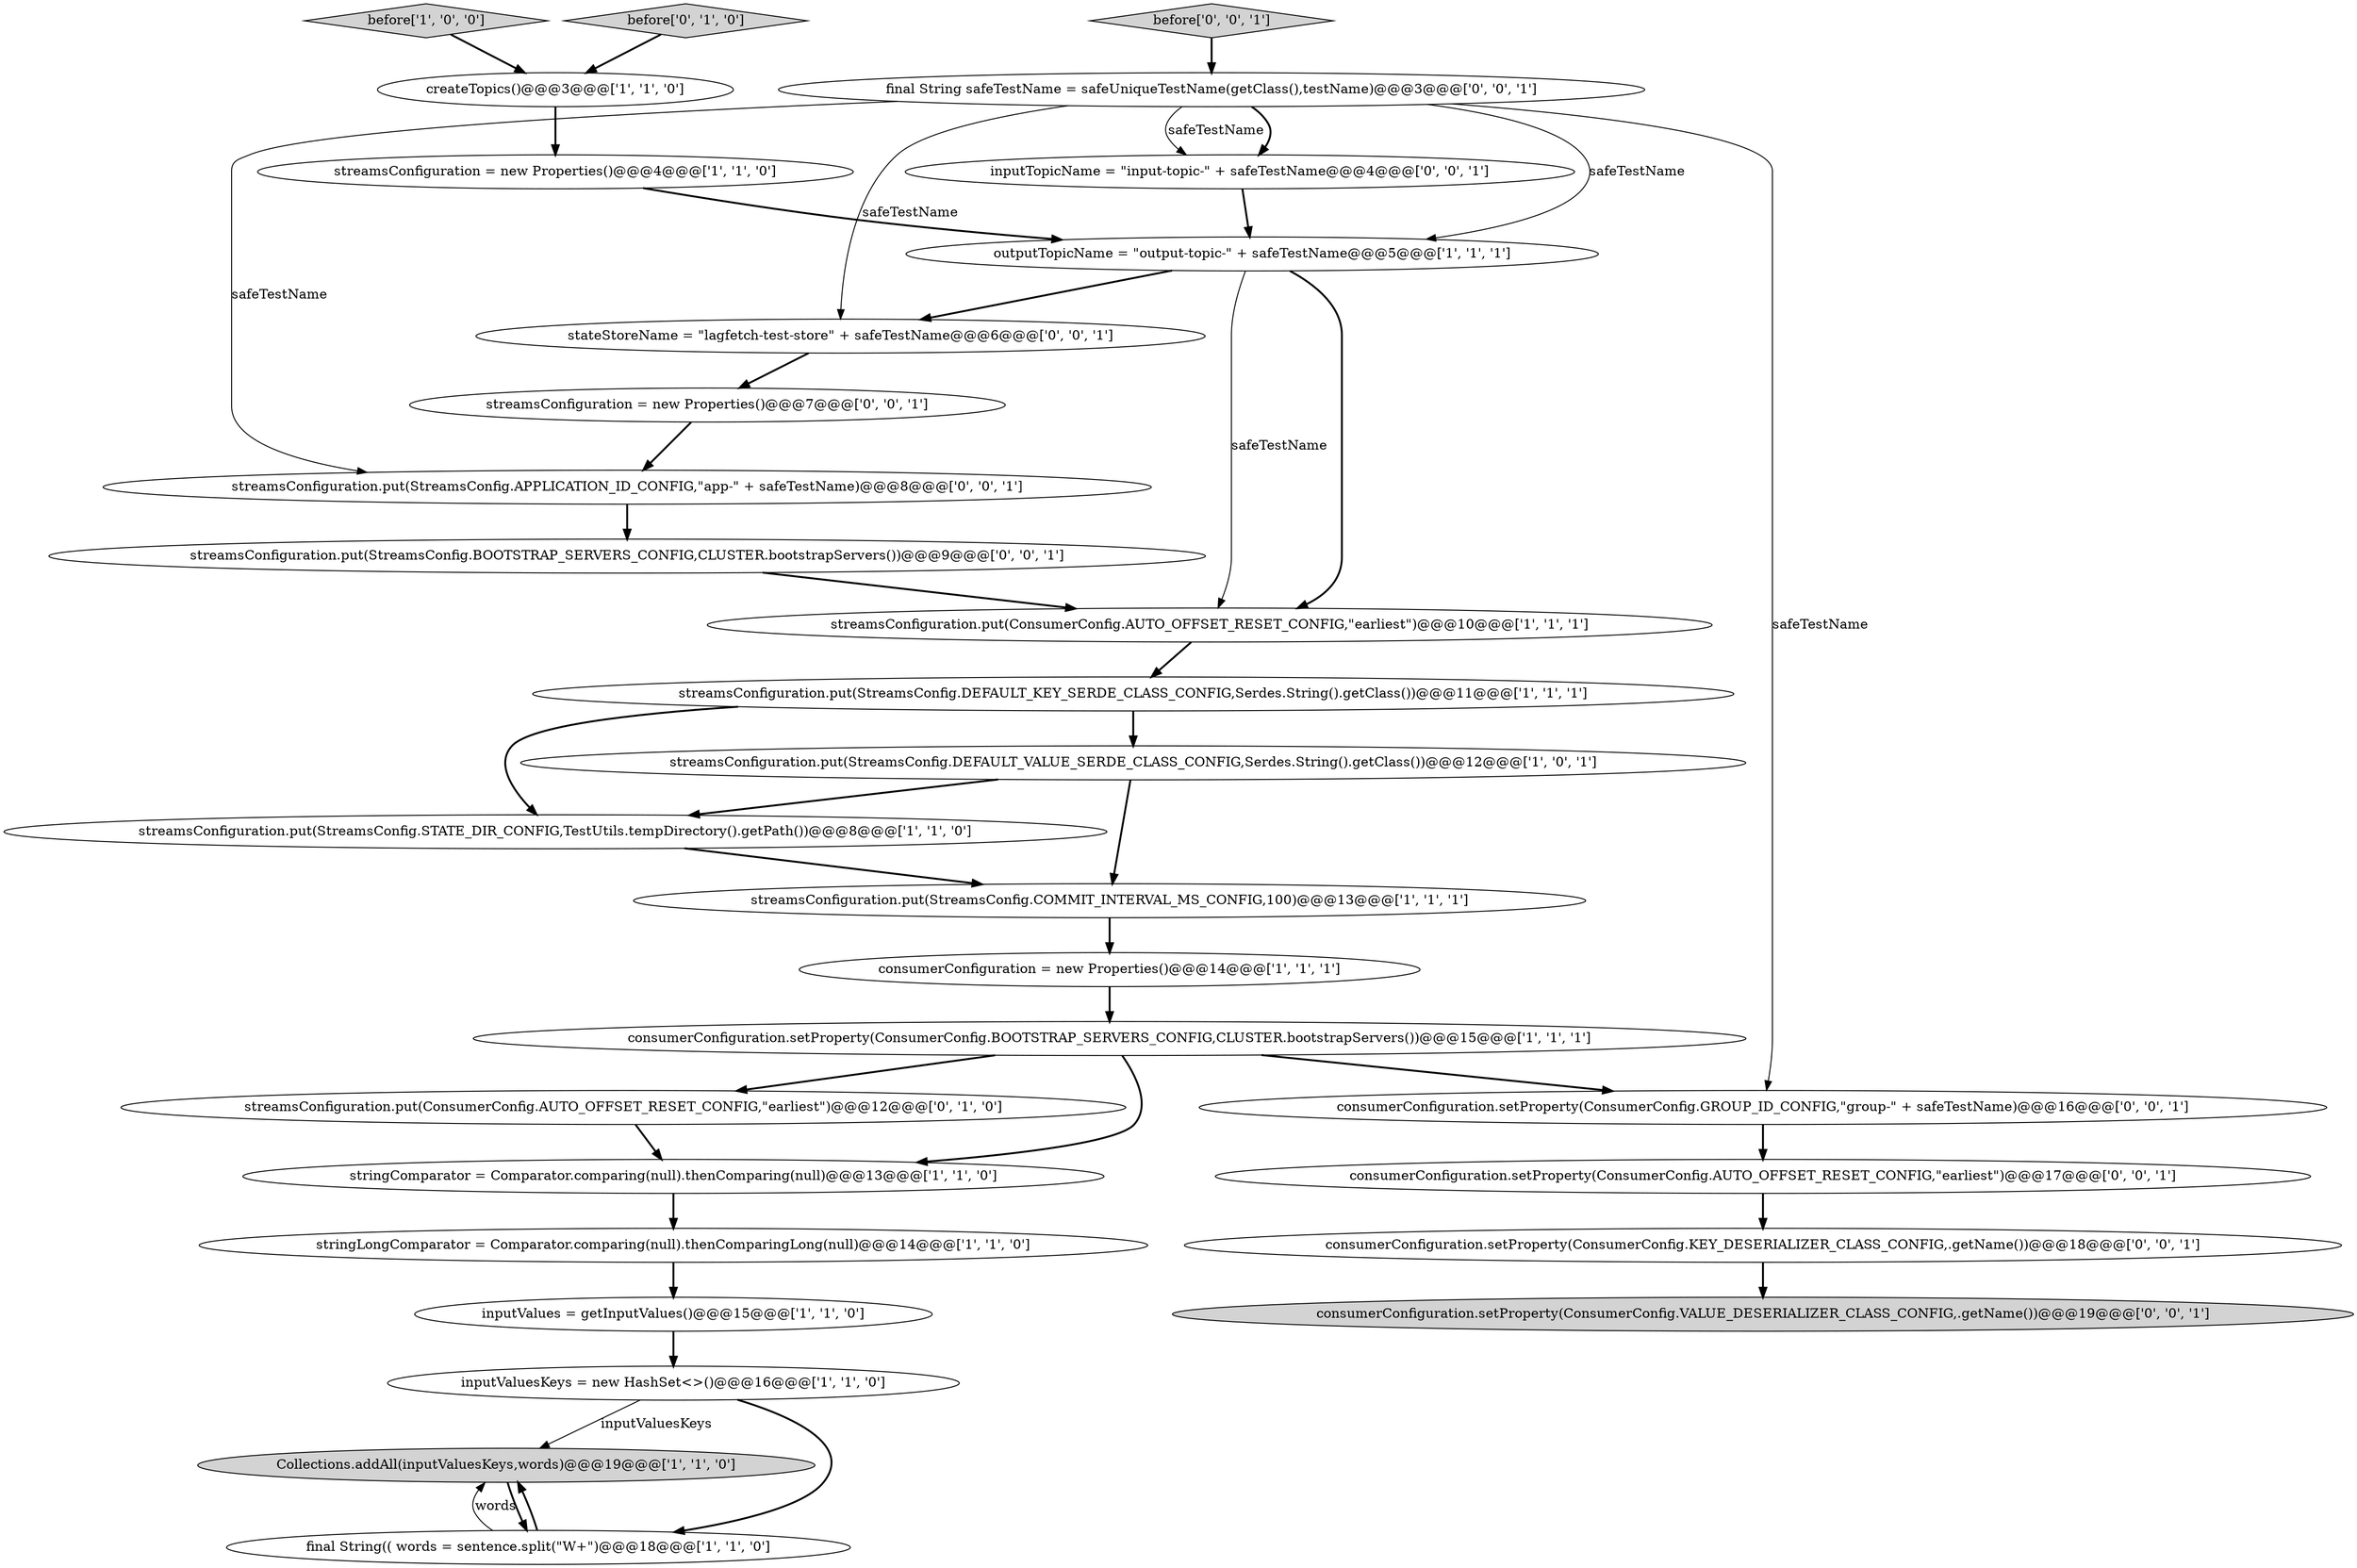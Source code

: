 digraph {
16 [style = filled, label = "inputValues = getInputValues()@@@15@@@['1', '1', '0']", fillcolor = white, shape = ellipse image = "AAA0AAABBB1BBB"];
18 [style = filled, label = "before['0', '1', '0']", fillcolor = lightgray, shape = diamond image = "AAA0AAABBB2BBB"];
4 [style = filled, label = "inputValuesKeys = new HashSet<>()@@@16@@@['1', '1', '0']", fillcolor = white, shape = ellipse image = "AAA0AAABBB1BBB"];
2 [style = filled, label = "streamsConfiguration.put(StreamsConfig.DEFAULT_KEY_SERDE_CLASS_CONFIG,Serdes.String().getClass())@@@11@@@['1', '1', '1']", fillcolor = white, shape = ellipse image = "AAA0AAABBB1BBB"];
10 [style = filled, label = "consumerConfiguration.setProperty(ConsumerConfig.BOOTSTRAP_SERVERS_CONFIG,CLUSTER.bootstrapServers())@@@15@@@['1', '1', '1']", fillcolor = white, shape = ellipse image = "AAA0AAABBB1BBB"];
21 [style = filled, label = "consumerConfiguration.setProperty(ConsumerConfig.GROUP_ID_CONFIG,\"group-\" + safeTestName)@@@16@@@['0', '0', '1']", fillcolor = white, shape = ellipse image = "AAA0AAABBB3BBB"];
23 [style = filled, label = "streamsConfiguration.put(StreamsConfig.BOOTSTRAP_SERVERS_CONFIG,CLUSTER.bootstrapServers())@@@9@@@['0', '0', '1']", fillcolor = white, shape = ellipse image = "AAA0AAABBB3BBB"];
15 [style = filled, label = "createTopics()@@@3@@@['1', '1', '0']", fillcolor = white, shape = ellipse image = "AAA0AAABBB1BBB"];
9 [style = filled, label = "stringComparator = Comparator.comparing(null).thenComparing(null)@@@13@@@['1', '1', '0']", fillcolor = white, shape = ellipse image = "AAA0AAABBB1BBB"];
13 [style = filled, label = "streamsConfiguration.put(StreamsConfig.COMMIT_INTERVAL_MS_CONFIG,100)@@@13@@@['1', '1', '1']", fillcolor = white, shape = ellipse image = "AAA0AAABBB1BBB"];
6 [style = filled, label = "before['1', '0', '0']", fillcolor = lightgray, shape = diamond image = "AAA0AAABBB1BBB"];
28 [style = filled, label = "before['0', '0', '1']", fillcolor = lightgray, shape = diamond image = "AAA0AAABBB3BBB"];
0 [style = filled, label = "streamsConfiguration = new Properties()@@@4@@@['1', '1', '0']", fillcolor = white, shape = ellipse image = "AAA0AAABBB1BBB"];
7 [style = filled, label = "streamsConfiguration.put(StreamsConfig.STATE_DIR_CONFIG,TestUtils.tempDirectory().getPath())@@@8@@@['1', '1', '0']", fillcolor = white, shape = ellipse image = "AAA0AAABBB1BBB"];
5 [style = filled, label = "Collections.addAll(inputValuesKeys,words)@@@19@@@['1', '1', '0']", fillcolor = lightgray, shape = ellipse image = "AAA0AAABBB1BBB"];
1 [style = filled, label = "stringLongComparator = Comparator.comparing(null).thenComparingLong(null)@@@14@@@['1', '1', '0']", fillcolor = white, shape = ellipse image = "AAA0AAABBB1BBB"];
20 [style = filled, label = "inputTopicName = \"input-topic-\" + safeTestName@@@4@@@['0', '0', '1']", fillcolor = white, shape = ellipse image = "AAA0AAABBB3BBB"];
8 [style = filled, label = "consumerConfiguration = new Properties()@@@14@@@['1', '1', '1']", fillcolor = white, shape = ellipse image = "AAA0AAABBB1BBB"];
26 [style = filled, label = "consumerConfiguration.setProperty(ConsumerConfig.KEY_DESERIALIZER_CLASS_CONFIG,.getName())@@@18@@@['0', '0', '1']", fillcolor = white, shape = ellipse image = "AAA0AAABBB3BBB"];
29 [style = filled, label = "stateStoreName = \"lagfetch-test-store\" + safeTestName@@@6@@@['0', '0', '1']", fillcolor = white, shape = ellipse image = "AAA0AAABBB3BBB"];
17 [style = filled, label = "streamsConfiguration.put(ConsumerConfig.AUTO_OFFSET_RESET_CONFIG,\"earliest\")@@@12@@@['0', '1', '0']", fillcolor = white, shape = ellipse image = "AAA1AAABBB2BBB"];
11 [style = filled, label = "streamsConfiguration.put(ConsumerConfig.AUTO_OFFSET_RESET_CONFIG,\"earliest\")@@@10@@@['1', '1', '1']", fillcolor = white, shape = ellipse image = "AAA0AAABBB1BBB"];
25 [style = filled, label = "final String safeTestName = safeUniqueTestName(getClass(),testName)@@@3@@@['0', '0', '1']", fillcolor = white, shape = ellipse image = "AAA0AAABBB3BBB"];
19 [style = filled, label = "consumerConfiguration.setProperty(ConsumerConfig.VALUE_DESERIALIZER_CLASS_CONFIG,.getName())@@@19@@@['0', '0', '1']", fillcolor = lightgray, shape = ellipse image = "AAA0AAABBB3BBB"];
14 [style = filled, label = "outputTopicName = \"output-topic-\" + safeTestName@@@5@@@['1', '1', '1']", fillcolor = white, shape = ellipse image = "AAA0AAABBB1BBB"];
24 [style = filled, label = "consumerConfiguration.setProperty(ConsumerConfig.AUTO_OFFSET_RESET_CONFIG,\"earliest\")@@@17@@@['0', '0', '1']", fillcolor = white, shape = ellipse image = "AAA0AAABBB3BBB"];
3 [style = filled, label = "streamsConfiguration.put(StreamsConfig.DEFAULT_VALUE_SERDE_CLASS_CONFIG,Serdes.String().getClass())@@@12@@@['1', '0', '1']", fillcolor = white, shape = ellipse image = "AAA0AAABBB1BBB"];
27 [style = filled, label = "streamsConfiguration = new Properties()@@@7@@@['0', '0', '1']", fillcolor = white, shape = ellipse image = "AAA0AAABBB3BBB"];
22 [style = filled, label = "streamsConfiguration.put(StreamsConfig.APPLICATION_ID_CONFIG,\"app-\" + safeTestName)@@@8@@@['0', '0', '1']", fillcolor = white, shape = ellipse image = "AAA0AAABBB3BBB"];
12 [style = filled, label = "final String(( words = sentence.split(\"\W+\")@@@18@@@['1', '1', '0']", fillcolor = white, shape = ellipse image = "AAA0AAABBB1BBB"];
29->27 [style = bold, label=""];
10->21 [style = bold, label=""];
16->4 [style = bold, label=""];
10->17 [style = bold, label=""];
6->15 [style = bold, label=""];
2->7 [style = bold, label=""];
10->9 [style = bold, label=""];
25->20 [style = bold, label=""];
25->22 [style = solid, label="safeTestName"];
23->11 [style = bold, label=""];
21->24 [style = bold, label=""];
14->11 [style = bold, label=""];
3->7 [style = bold, label=""];
3->13 [style = bold, label=""];
4->5 [style = solid, label="inputValuesKeys"];
11->2 [style = bold, label=""];
27->22 [style = bold, label=""];
2->3 [style = bold, label=""];
25->14 [style = solid, label="safeTestName"];
7->13 [style = bold, label=""];
26->19 [style = bold, label=""];
14->29 [style = bold, label=""];
12->5 [style = bold, label=""];
15->0 [style = bold, label=""];
25->20 [style = solid, label="safeTestName"];
17->9 [style = bold, label=""];
25->29 [style = solid, label="safeTestName"];
4->12 [style = bold, label=""];
12->5 [style = solid, label="words"];
25->21 [style = solid, label="safeTestName"];
5->12 [style = bold, label=""];
13->8 [style = bold, label=""];
22->23 [style = bold, label=""];
0->14 [style = bold, label=""];
1->16 [style = bold, label=""];
20->14 [style = bold, label=""];
9->1 [style = bold, label=""];
24->26 [style = bold, label=""];
14->11 [style = solid, label="safeTestName"];
8->10 [style = bold, label=""];
28->25 [style = bold, label=""];
18->15 [style = bold, label=""];
}
